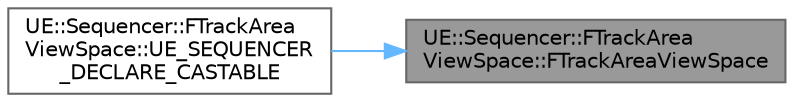digraph "UE::Sequencer::FTrackAreaViewSpace::FTrackAreaViewSpace"
{
 // INTERACTIVE_SVG=YES
 // LATEX_PDF_SIZE
  bgcolor="transparent";
  edge [fontname=Helvetica,fontsize=10,labelfontname=Helvetica,labelfontsize=10];
  node [fontname=Helvetica,fontsize=10,shape=box,height=0.2,width=0.4];
  rankdir="RL";
  Node1 [id="Node000001",label="UE::Sequencer::FTrackArea\lViewSpace::FTrackAreaViewSpace",height=0.2,width=0.4,color="gray40", fillcolor="grey60", style="filled", fontcolor="black",tooltip=" "];
  Node1 -> Node2 [id="edge1_Node000001_Node000002",dir="back",color="steelblue1",style="solid",tooltip=" "];
  Node2 [id="Node000002",label="UE::Sequencer::FTrackArea\lViewSpace::UE_SEQUENCER\l_DECLARE_CASTABLE",height=0.2,width=0.4,color="grey40", fillcolor="white", style="filled",URL="$da/d4c/classUE_1_1Sequencer_1_1FTrackAreaViewSpace.html#a068b8fdda640cadb3b5e109be3ebff42",tooltip=" "];
}
